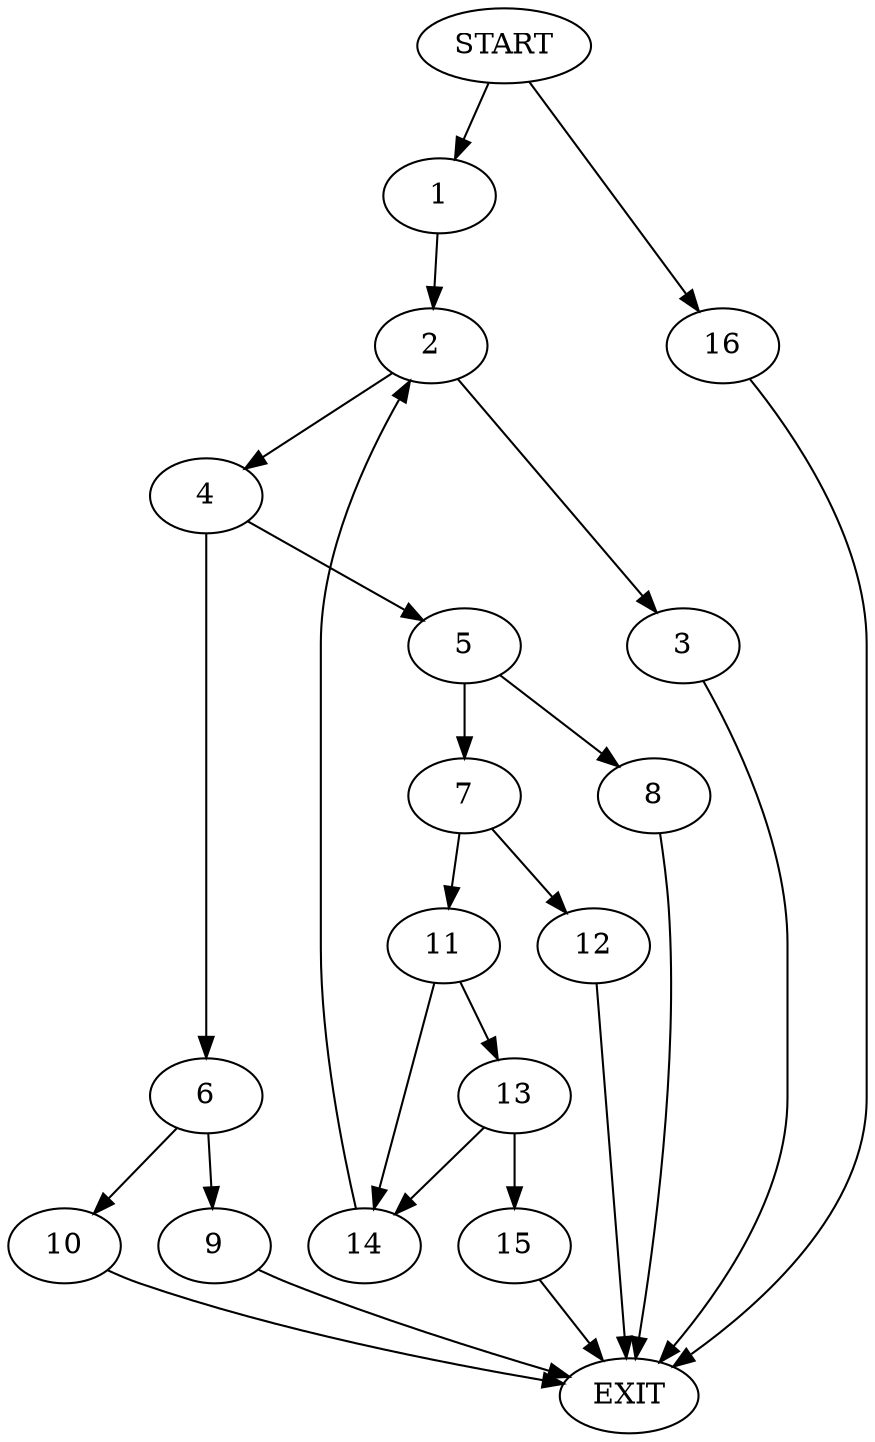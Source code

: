 digraph {
0 [label="START"]
17 [label="EXIT"]
0 -> 1
1 -> 2
2 -> 3
2 -> 4
4 -> 5
4 -> 6
3 -> 17
5 -> 7
5 -> 8
6 -> 9
6 -> 10
10 -> 17
9 -> 17
7 -> 11
7 -> 12
8 -> 17
12 -> 17
11 -> 13
11 -> 14
14 -> 2
13 -> 15
13 -> 14
15 -> 17
0 -> 16
16 -> 17
}
